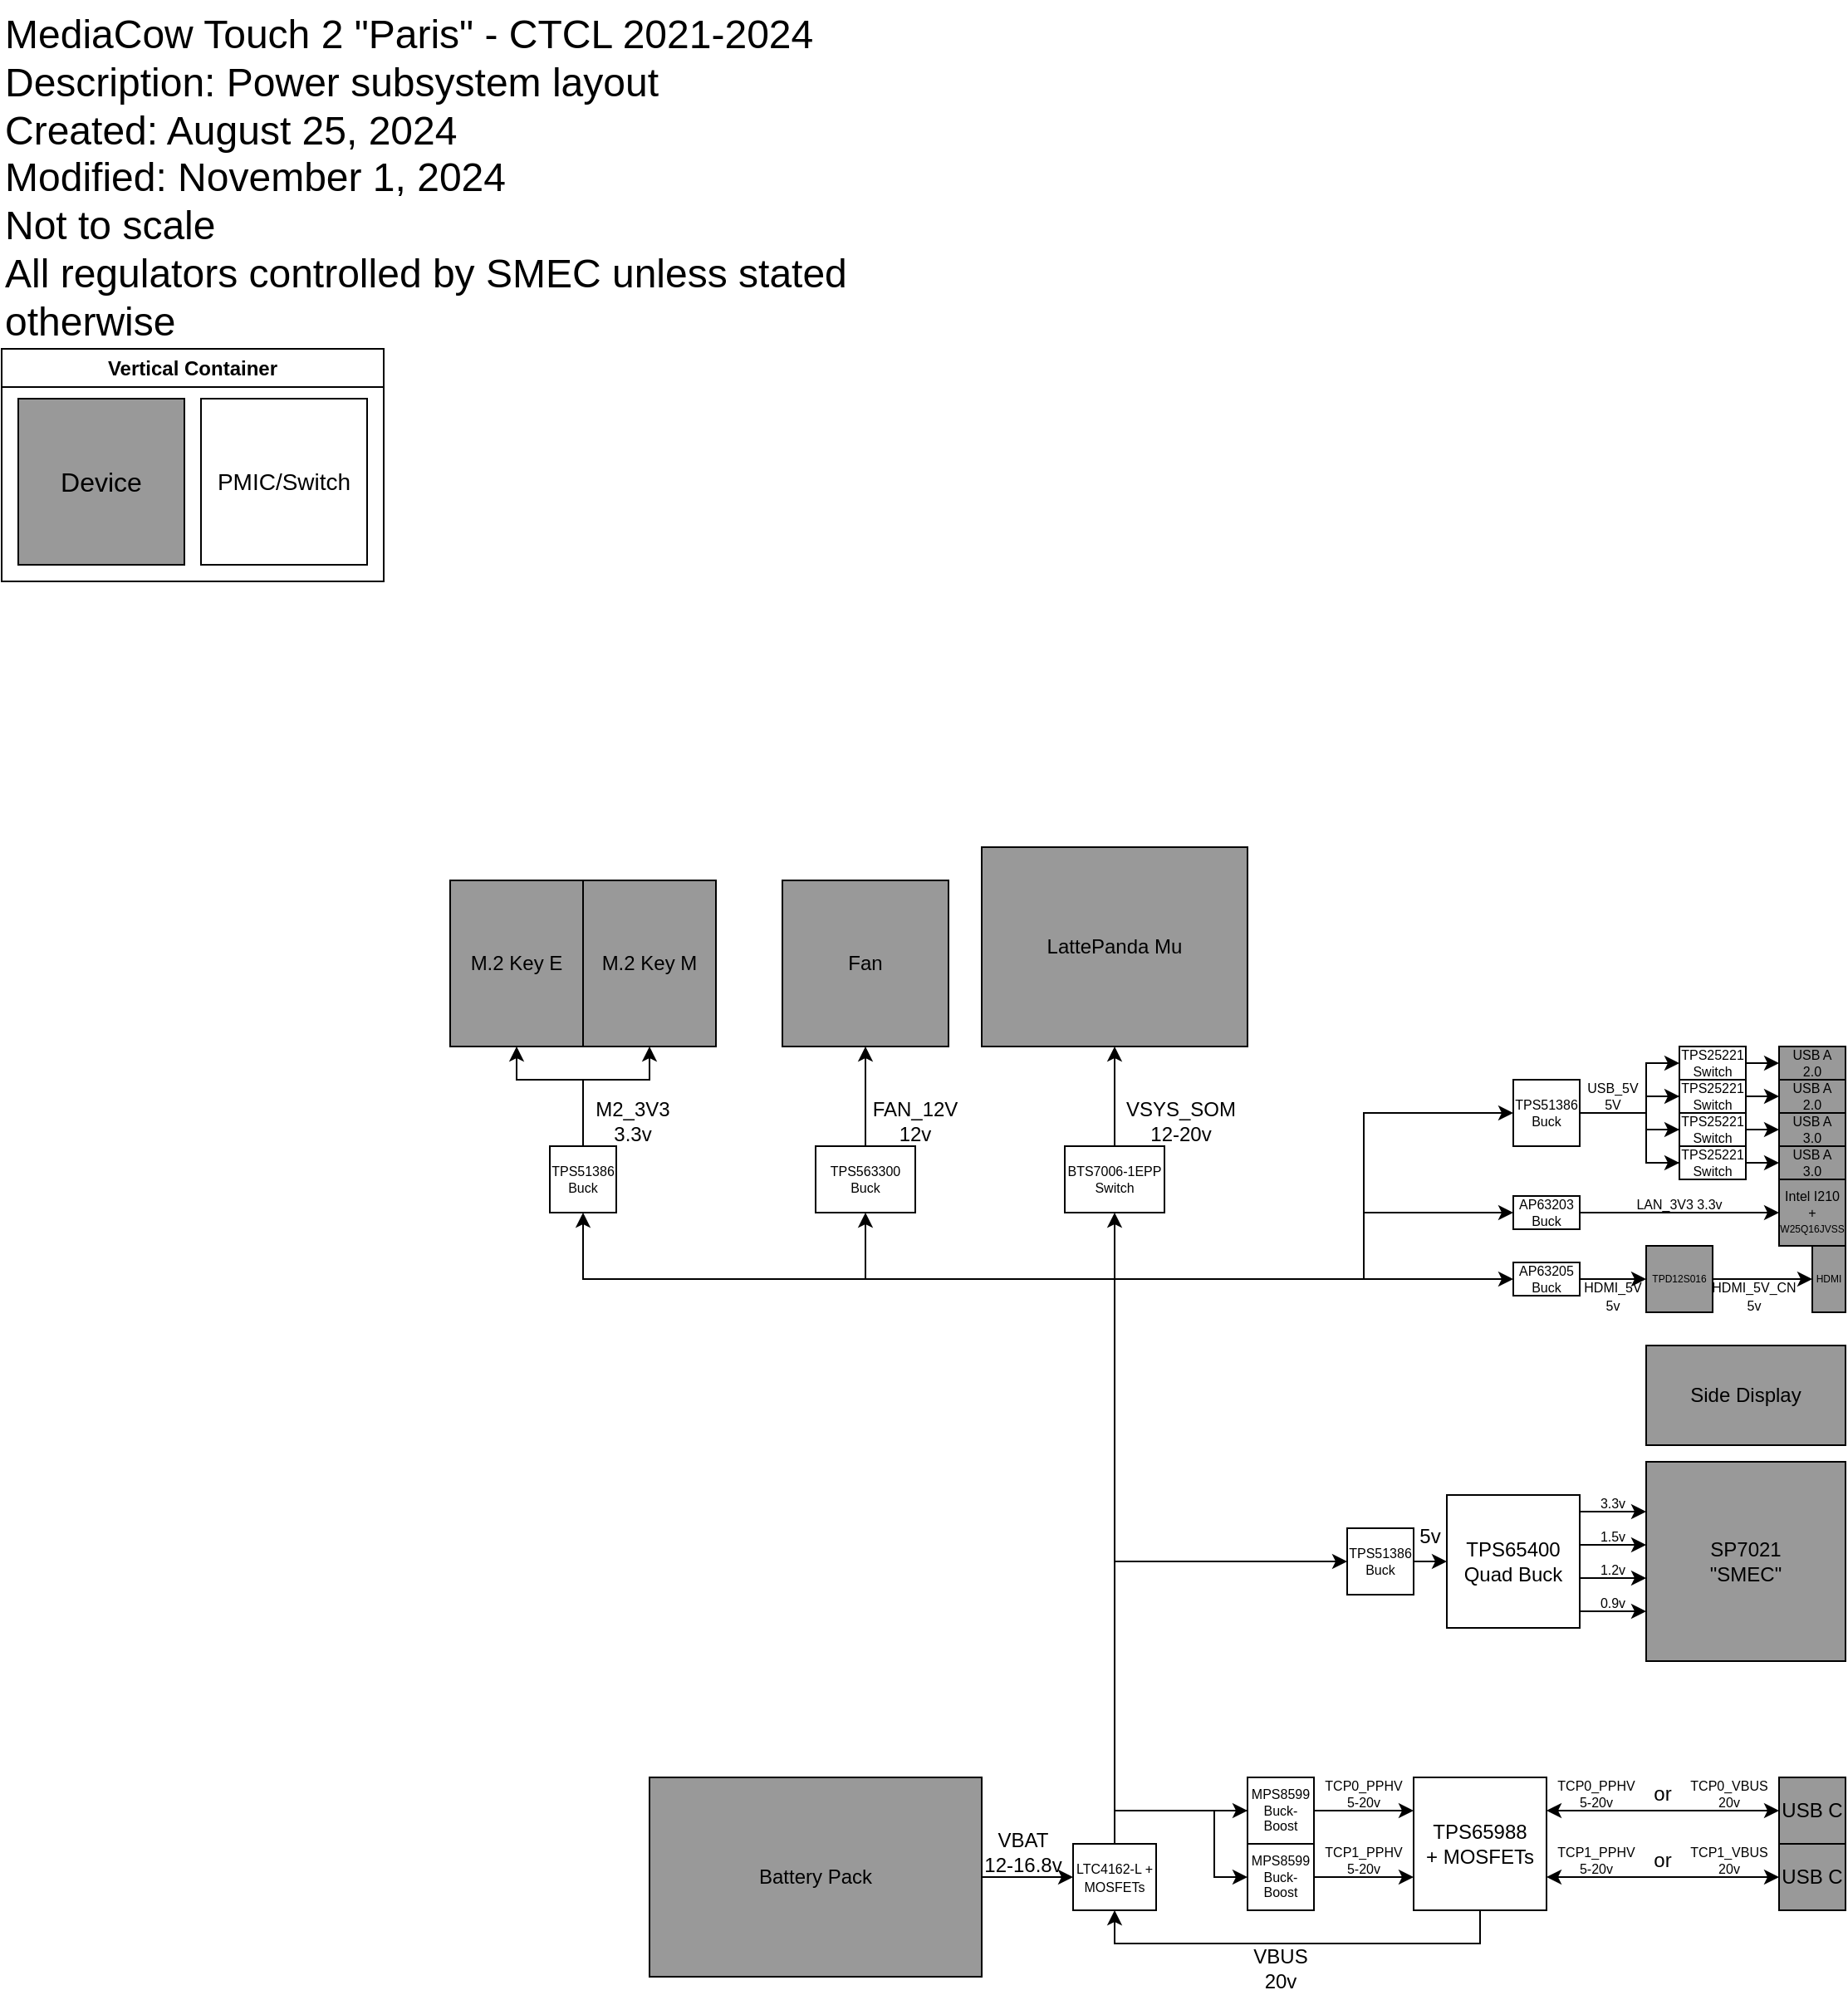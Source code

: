 <mxfile version="24.7.17">
  <diagram name="Page-1" id="Gip8EVmhgsVVzwxMEOy4">
    <mxGraphModel dx="956" dy="551" grid="1" gridSize="10" guides="1" tooltips="1" connect="1" arrows="1" fold="1" page="1" pageScale="1" pageWidth="3300" pageHeight="2339" math="0" shadow="0">
      <root>
        <mxCell id="0" />
        <mxCell id="1" parent="0" />
        <mxCell id="dldXP7hfsqRHYCWmdXZ0-34" style="edgeStyle=orthogonalEdgeStyle;rounded=0;orthogonalLoop=1;jettySize=auto;html=1;exitX=1;exitY=0.5;exitDx=0;exitDy=0;entryX=0;entryY=0.5;entryDx=0;entryDy=0;" parent="1" source="rc3k4Lg6nsBuPKSFS65T-1" target="dldXP7hfsqRHYCWmdXZ0-32" edge="1">
          <mxGeometry relative="1" as="geometry" />
        </mxCell>
        <mxCell id="rc3k4Lg6nsBuPKSFS65T-1" value="Battery Pack&lt;span style=&quot;color: rgba(0, 0, 0, 0); font-family: monospace; font-size: 0px; text-align: start; text-wrap: nowrap;&quot;&gt;%3CmxGraphModel%3E%3Croot%3E%3CmxCell%20id%3D%220%22%2F%3E%3CmxCell%20id%3D%221%22%20parent%3D%220%22%2F%3E%3CmxCell%20id%3D%222%22%20value%3D%22MediaCow%20Touch%202%20%26quot%3BParis%26quot%3B%20-%20CTCL%202021-2024%26lt%3Bbr%20style%3D%26quot%3Bfont-size%3A%2024px%3B%26quot%3B%26gt%3BDescription%3A%20Case%20physical%20layout%26lt%3Bbr%20style%3D%26quot%3Bfont-size%3A%2024px%3B%26quot%3B%26gt%3B%26lt%3Bdiv%20style%3D%26quot%3Bfont-size%3A%2024px%3B%26quot%3B%26gt%3BCreated%3A%20July%203%2C%202024%26lt%3B%2Fdiv%26gt%3B%26lt%3Bdiv%20style%3D%26quot%3Bfont-size%3A%2024px%3B%26quot%3B%26gt%3BModified%3A%20August%206%2C%202024%26lt%3B%2Fdiv%26gt%3B%22%20style%3D%22text%3Bhtml%3D1%3Balign%3Dleft%3BverticalAlign%3Dtop%3BwhiteSpace%3Dwrap%3Brounded%3D0%3BfontSize%3D24%3B%22%20vertex%3D%221%22%20parent%3D%221%22%3E%3CmxGeometry%20x%3D%2266.35%22%20y%3D%221070.86%22%20width%3D%22563.57%22%20height%3D%22133.86%22%20as%3D%22geometry%22%2F%3E%3C%2FmxCell%3E%3C%2Froot%3E%3C%2FmxGraphModel%3E&lt;/span&gt;" style="rounded=0;whiteSpace=wrap;html=1;fillColor=#999999;" parent="1" vertex="1">
          <mxGeometry x="400" y="1080" width="200" height="120" as="geometry" />
        </mxCell>
        <mxCell id="K4e0NTNfeNRhpukzrk3Z-1" value="MediaCow Touch 2 &quot;Paris&quot; - CTCL 2021-2024&lt;br style=&quot;font-size: 24px;&quot;&gt;Description: Power subsystem layout&lt;br&gt;&lt;span style=&quot;background-color: initial;&quot;&gt;Created: August 25, 2024&lt;/span&gt;&lt;div style=&quot;font-size: 24px;&quot;&gt;Modified: November 1, 2024&lt;/div&gt;&lt;div style=&quot;font-size: 24px;&quot;&gt;Not to scale&lt;/div&gt;&lt;div style=&quot;font-size: 24px;&quot;&gt;All regulators controlled by SMEC unless stated otherwise&lt;/div&gt;" style="text;html=1;align=left;verticalAlign=top;whiteSpace=wrap;rounded=0;fontSize=24;" parent="1" vertex="1">
          <mxGeometry x="10" y="10" width="563.57" height="200" as="geometry" />
        </mxCell>
        <mxCell id="K4e0NTNfeNRhpukzrk3Z-4" value="VBAT&lt;br&gt;12-16.8v" style="text;html=1;align=center;verticalAlign=middle;whiteSpace=wrap;rounded=0;" parent="1" vertex="1">
          <mxGeometry x="600" y="1110" width="50" height="30" as="geometry" />
        </mxCell>
        <mxCell id="dldXP7hfsqRHYCWmdXZ0-41" style="edgeStyle=orthogonalEdgeStyle;rounded=0;orthogonalLoop=1;jettySize=auto;html=1;exitX=0.5;exitY=1;exitDx=0;exitDy=0;entryX=0.5;entryY=1;entryDx=0;entryDy=0;" parent="1" source="K4e0NTNfeNRhpukzrk3Z-5" target="dldXP7hfsqRHYCWmdXZ0-32" edge="1">
          <mxGeometry relative="1" as="geometry" />
        </mxCell>
        <mxCell id="K4e0NTNfeNRhpukzrk3Z-5" value="TPS65988&lt;br&gt;+ MOSFETs" style="rounded=0;whiteSpace=wrap;html=1;" parent="1" vertex="1">
          <mxGeometry x="860" y="1080" width="80" height="80" as="geometry" />
        </mxCell>
        <mxCell id="K4e0NTNfeNRhpukzrk3Z-10" style="edgeStyle=orthogonalEdgeStyle;rounded=0;orthogonalLoop=1;jettySize=auto;html=1;exitX=0;exitY=0.5;exitDx=0;exitDy=0;entryX=1;entryY=0.75;entryDx=0;entryDy=0;startArrow=classic;startFill=1;" parent="1" source="K4e0NTNfeNRhpukzrk3Z-7" target="K4e0NTNfeNRhpukzrk3Z-5" edge="1">
          <mxGeometry relative="1" as="geometry" />
        </mxCell>
        <mxCell id="K4e0NTNfeNRhpukzrk3Z-7" value="USB C" style="rounded=0;whiteSpace=wrap;html=1;fillColor=#999999;" parent="1" vertex="1">
          <mxGeometry x="1080" y="1120" width="40" height="40" as="geometry" />
        </mxCell>
        <mxCell id="K4e0NTNfeNRhpukzrk3Z-9" style="edgeStyle=orthogonalEdgeStyle;rounded=0;orthogonalLoop=1;jettySize=auto;html=1;exitX=0;exitY=0.5;exitDx=0;exitDy=0;entryX=1;entryY=0.25;entryDx=0;entryDy=0;startArrow=classic;startFill=1;" parent="1" source="K4e0NTNfeNRhpukzrk3Z-8" target="K4e0NTNfeNRhpukzrk3Z-5" edge="1">
          <mxGeometry relative="1" as="geometry" />
        </mxCell>
        <mxCell id="K4e0NTNfeNRhpukzrk3Z-8" value="USB C" style="rounded=0;whiteSpace=wrap;html=1;fillColor=#999999;" parent="1" vertex="1">
          <mxGeometry x="1080" y="1080" width="40" height="40" as="geometry" />
        </mxCell>
        <mxCell id="K4e0NTNfeNRhpukzrk3Z-17" style="edgeStyle=orthogonalEdgeStyle;rounded=0;orthogonalLoop=1;jettySize=auto;html=1;exitX=1;exitY=0.5;exitDx=0;exitDy=0;entryX=0;entryY=0.75;entryDx=0;entryDy=0;" parent="1" source="K4e0NTNfeNRhpukzrk3Z-13" target="K4e0NTNfeNRhpukzrk3Z-5" edge="1">
          <mxGeometry relative="1" as="geometry" />
        </mxCell>
        <mxCell id="K4e0NTNfeNRhpukzrk3Z-13" value="MPS8599&lt;div&gt;Buck-Boost&lt;/div&gt;" style="rounded=0;whiteSpace=wrap;html=1;fontSize=8;" parent="1" vertex="1">
          <mxGeometry x="760" y="1120" width="40" height="40" as="geometry" />
        </mxCell>
        <mxCell id="K4e0NTNfeNRhpukzrk3Z-16" style="edgeStyle=orthogonalEdgeStyle;rounded=0;orthogonalLoop=1;jettySize=auto;html=1;exitX=1;exitY=0.5;exitDx=0;exitDy=0;entryX=0;entryY=0.25;entryDx=0;entryDy=0;" parent="1" source="K4e0NTNfeNRhpukzrk3Z-14" target="K4e0NTNfeNRhpukzrk3Z-5" edge="1">
          <mxGeometry relative="1" as="geometry" />
        </mxCell>
        <mxCell id="dldXP7hfsqRHYCWmdXZ0-23" style="edgeStyle=orthogonalEdgeStyle;rounded=0;orthogonalLoop=1;jettySize=auto;html=1;exitX=0;exitY=0.5;exitDx=0;exitDy=0;entryX=0;entryY=0.5;entryDx=0;entryDy=0;" parent="1" source="K4e0NTNfeNRhpukzrk3Z-14" target="K4e0NTNfeNRhpukzrk3Z-13" edge="1">
          <mxGeometry relative="1" as="geometry" />
        </mxCell>
        <mxCell id="K4e0NTNfeNRhpukzrk3Z-14" value="MPS8599&lt;div&gt;Buck-Boost&lt;/div&gt;" style="rounded=0;whiteSpace=wrap;html=1;fontSize=8;" parent="1" vertex="1">
          <mxGeometry x="760" y="1080" width="40" height="40" as="geometry" />
        </mxCell>
        <mxCell id="K4e0NTNfeNRhpukzrk3Z-20" value="&lt;font&gt;LattePanda Mu&lt;/font&gt;" style="rounded=0;whiteSpace=wrap;html=1;fontColor=#000000;fillColor=#999999;" parent="1" vertex="1">
          <mxGeometry x="600" y="520" width="160" height="120" as="geometry" />
        </mxCell>
        <mxCell id="K4e0NTNfeNRhpukzrk3Z-23" value="VBUS&lt;br&gt;20v" style="text;html=1;align=center;verticalAlign=middle;whiteSpace=wrap;rounded=0;" parent="1" vertex="1">
          <mxGeometry x="750" y="1180" width="60" height="30" as="geometry" />
        </mxCell>
        <mxCell id="K4e0NTNfeNRhpukzrk3Z-26" style="edgeStyle=orthogonalEdgeStyle;rounded=0;orthogonalLoop=1;jettySize=auto;html=1;exitX=0.5;exitY=0;exitDx=0;exitDy=0;entryX=0.5;entryY=1;entryDx=0;entryDy=0;" parent="1" source="K4e0NTNfeNRhpukzrk3Z-25" target="K4e0NTNfeNRhpukzrk3Z-20" edge="1">
          <mxGeometry relative="1" as="geometry" />
        </mxCell>
        <mxCell id="K4e0NTNfeNRhpukzrk3Z-25" value="BTS7006-1EPP&lt;div&gt;Switch&lt;/div&gt;" style="rounded=0;whiteSpace=wrap;html=1;fontSize=8;" parent="1" vertex="1">
          <mxGeometry x="650" y="700" width="60" height="40" as="geometry" />
        </mxCell>
        <mxCell id="K4e0NTNfeNRhpukzrk3Z-29" value="&lt;font&gt;Fan&lt;/font&gt;" style="rounded=0;whiteSpace=wrap;html=1;fontColor=#000000;fillColor=#999999;" parent="1" vertex="1">
          <mxGeometry x="480" y="540" width="100" height="100" as="geometry" />
        </mxCell>
        <mxCell id="K4e0NTNfeNRhpukzrk3Z-35" style="edgeStyle=orthogonalEdgeStyle;rounded=0;orthogonalLoop=1;jettySize=auto;html=1;exitX=0.5;exitY=0;exitDx=0;exitDy=0;entryX=0.5;entryY=1;entryDx=0;entryDy=0;" parent="1" source="K4e0NTNfeNRhpukzrk3Z-31" target="K4e0NTNfeNRhpukzrk3Z-29" edge="1">
          <mxGeometry relative="1" as="geometry" />
        </mxCell>
        <mxCell id="K4e0NTNfeNRhpukzrk3Z-31" value="TPS563300&lt;div&gt;Buck&lt;/div&gt;" style="rounded=0;whiteSpace=wrap;html=1;fontSize=8;" parent="1" vertex="1">
          <mxGeometry x="500" y="700" width="60" height="40" as="geometry" />
        </mxCell>
        <mxCell id="K4e0NTNfeNRhpukzrk3Z-34" value="FAN_12V&lt;br&gt;12v" style="text;html=1;align=center;verticalAlign=middle;whiteSpace=wrap;rounded=0;" parent="1" vertex="1">
          <mxGeometry x="530" y="670" width="60" height="30" as="geometry" />
        </mxCell>
        <mxCell id="K4e0NTNfeNRhpukzrk3Z-36" value="VSYS_SOM&lt;div&gt;12-20v&lt;/div&gt;" style="text;html=1;align=center;verticalAlign=middle;whiteSpace=wrap;rounded=0;" parent="1" vertex="1">
          <mxGeometry x="690" y="670" width="60" height="30" as="geometry" />
        </mxCell>
        <mxCell id="K4e0NTNfeNRhpukzrk3Z-39" value="USB A&lt;div style=&quot;font-size: 8px;&quot;&gt;2.0&lt;/div&gt;" style="rounded=0;whiteSpace=wrap;html=1;fontSize=8;fillColor=#999999;" parent="1" vertex="1">
          <mxGeometry x="1080" y="640" width="40" height="20" as="geometry" />
        </mxCell>
        <mxCell id="K4e0NTNfeNRhpukzrk3Z-40" value="USB A&lt;div style=&quot;font-size: 8px;&quot;&gt;2.0&lt;/div&gt;" style="rounded=0;whiteSpace=wrap;html=1;fontSize=8;fillColor=#999999;" parent="1" vertex="1">
          <mxGeometry x="1080" y="660" width="40" height="20" as="geometry" />
        </mxCell>
        <mxCell id="K4e0NTNfeNRhpukzrk3Z-41" value="USB A&lt;div style=&quot;font-size: 8px;&quot;&gt;3.0&lt;/div&gt;" style="rounded=0;whiteSpace=wrap;html=1;fontSize=8;fillColor=#999999;" parent="1" vertex="1">
          <mxGeometry x="1080" y="680" width="40" height="20" as="geometry" />
        </mxCell>
        <mxCell id="K4e0NTNfeNRhpukzrk3Z-42" value="USB A&lt;div style=&quot;font-size: 8px;&quot;&gt;3.0&lt;/div&gt;" style="rounded=0;whiteSpace=wrap;html=1;fontSize=8;fillColor=#999999;" parent="1" vertex="1">
          <mxGeometry x="1080" y="700" width="40" height="20" as="geometry" />
        </mxCell>
        <mxCell id="K4e0NTNfeNRhpukzrk3Z-51" style="edgeStyle=orthogonalEdgeStyle;rounded=0;orthogonalLoop=1;jettySize=auto;html=1;exitX=1;exitY=0.5;exitDx=0;exitDy=0;entryX=0;entryY=0.5;entryDx=0;entryDy=0;" parent="1" source="K4e0NTNfeNRhpukzrk3Z-44" target="K4e0NTNfeNRhpukzrk3Z-42" edge="1">
          <mxGeometry relative="1" as="geometry" />
        </mxCell>
        <mxCell id="dldXP7hfsqRHYCWmdXZ0-8" style="edgeStyle=orthogonalEdgeStyle;rounded=0;orthogonalLoop=1;jettySize=auto;html=1;exitX=0;exitY=0.5;exitDx=0;exitDy=0;entryX=0;entryY=0.5;entryDx=0;entryDy=0;" parent="1" source="K4e0NTNfeNRhpukzrk3Z-44" target="K4e0NTNfeNRhpukzrk3Z-45" edge="1">
          <mxGeometry relative="1" as="geometry">
            <Array as="points">
              <mxPoint x="1000" y="710" />
              <mxPoint x="1000" y="690" />
            </Array>
          </mxGeometry>
        </mxCell>
        <mxCell id="K4e0NTNfeNRhpukzrk3Z-44" value="TPS25221&lt;div&gt;Switch&lt;/div&gt;" style="rounded=0;whiteSpace=wrap;html=1;fontSize=8;" parent="1" vertex="1">
          <mxGeometry x="1020" y="700" width="40" height="20" as="geometry" />
        </mxCell>
        <mxCell id="K4e0NTNfeNRhpukzrk3Z-50" style="edgeStyle=orthogonalEdgeStyle;rounded=0;orthogonalLoop=1;jettySize=auto;html=1;exitX=1;exitY=0.5;exitDx=0;exitDy=0;entryX=0;entryY=0.5;entryDx=0;entryDy=0;" parent="1" source="K4e0NTNfeNRhpukzrk3Z-45" target="K4e0NTNfeNRhpukzrk3Z-41" edge="1">
          <mxGeometry relative="1" as="geometry" />
        </mxCell>
        <mxCell id="dldXP7hfsqRHYCWmdXZ0-9" style="edgeStyle=orthogonalEdgeStyle;rounded=0;orthogonalLoop=1;jettySize=auto;html=1;exitX=0;exitY=0.5;exitDx=0;exitDy=0;entryX=0;entryY=0.5;entryDx=0;entryDy=0;" parent="1" source="K4e0NTNfeNRhpukzrk3Z-45" target="K4e0NTNfeNRhpukzrk3Z-46" edge="1">
          <mxGeometry relative="1" as="geometry">
            <Array as="points">
              <mxPoint x="1000" y="690" />
              <mxPoint x="1000" y="670" />
            </Array>
          </mxGeometry>
        </mxCell>
        <mxCell id="K4e0NTNfeNRhpukzrk3Z-45" value="TPS25221&lt;div&gt;Switch&lt;/div&gt;" style="rounded=0;whiteSpace=wrap;html=1;fontSize=8;" parent="1" vertex="1">
          <mxGeometry x="1020" y="680" width="40" height="20" as="geometry" />
        </mxCell>
        <mxCell id="K4e0NTNfeNRhpukzrk3Z-49" style="edgeStyle=orthogonalEdgeStyle;rounded=0;orthogonalLoop=1;jettySize=auto;html=1;exitX=1;exitY=0.5;exitDx=0;exitDy=0;entryX=0;entryY=0.5;entryDx=0;entryDy=0;" parent="1" source="K4e0NTNfeNRhpukzrk3Z-46" target="K4e0NTNfeNRhpukzrk3Z-40" edge="1">
          <mxGeometry relative="1" as="geometry" />
        </mxCell>
        <mxCell id="dldXP7hfsqRHYCWmdXZ0-10" style="edgeStyle=orthogonalEdgeStyle;rounded=0;orthogonalLoop=1;jettySize=auto;html=1;exitX=0;exitY=0.5;exitDx=0;exitDy=0;entryX=0;entryY=0.5;entryDx=0;entryDy=0;" parent="1" source="K4e0NTNfeNRhpukzrk3Z-46" target="K4e0NTNfeNRhpukzrk3Z-47" edge="1">
          <mxGeometry relative="1" as="geometry">
            <Array as="points">
              <mxPoint x="1000" y="670" />
              <mxPoint x="1000" y="650" />
            </Array>
          </mxGeometry>
        </mxCell>
        <mxCell id="K4e0NTNfeNRhpukzrk3Z-46" value="TPS25221&lt;div&gt;Switch&lt;/div&gt;" style="rounded=0;whiteSpace=wrap;html=1;fontSize=8;" parent="1" vertex="1">
          <mxGeometry x="1020" y="660" width="40" height="20" as="geometry" />
        </mxCell>
        <mxCell id="K4e0NTNfeNRhpukzrk3Z-48" style="edgeStyle=orthogonalEdgeStyle;rounded=0;orthogonalLoop=1;jettySize=auto;html=1;exitX=1;exitY=0.5;exitDx=0;exitDy=0;entryX=0;entryY=0.5;entryDx=0;entryDy=0;" parent="1" source="K4e0NTNfeNRhpukzrk3Z-47" target="K4e0NTNfeNRhpukzrk3Z-39" edge="1">
          <mxGeometry relative="1" as="geometry" />
        </mxCell>
        <mxCell id="K4e0NTNfeNRhpukzrk3Z-47" value="TPS25221&lt;div&gt;Switch&lt;/div&gt;" style="rounded=0;whiteSpace=wrap;html=1;fontSize=8;" parent="1" vertex="1">
          <mxGeometry x="1020" y="640" width="40" height="20" as="geometry" />
        </mxCell>
        <mxCell id="dldXP7hfsqRHYCWmdXZ0-7" style="edgeStyle=orthogonalEdgeStyle;rounded=0;orthogonalLoop=1;jettySize=auto;html=1;exitX=1;exitY=0.5;exitDx=0;exitDy=0;entryX=0;entryY=0.5;entryDx=0;entryDy=0;" parent="1" source="dldXP7hfsqRHYCWmdXZ0-1" target="K4e0NTNfeNRhpukzrk3Z-44" edge="1">
          <mxGeometry relative="1" as="geometry">
            <Array as="points">
              <mxPoint x="1000" y="680" />
              <mxPoint x="1000" y="710" />
            </Array>
          </mxGeometry>
        </mxCell>
        <mxCell id="dldXP7hfsqRHYCWmdXZ0-1" value="TPS51386&lt;div&gt;Buck&lt;/div&gt;" style="rounded=0;whiteSpace=wrap;html=1;fontSize=8;" parent="1" vertex="1">
          <mxGeometry x="920" y="660" width="40" height="40" as="geometry" />
        </mxCell>
        <mxCell id="dldXP7hfsqRHYCWmdXZ0-14" value="TCP0_PPHV&lt;div style=&quot;font-size: 8px;&quot;&gt;5-20v&lt;/div&gt;" style="text;html=1;align=center;verticalAlign=middle;whiteSpace=wrap;rounded=0;fontSize=8;" parent="1" vertex="1">
          <mxGeometry x="800" y="1080" width="60" height="20" as="geometry" />
        </mxCell>
        <mxCell id="dldXP7hfsqRHYCWmdXZ0-15" value="&lt;div style=&quot;font-size: 8px;&quot;&gt;TCP1_PPHV&lt;br&gt;5-20v&lt;/div&gt;" style="text;html=1;align=center;verticalAlign=middle;whiteSpace=wrap;rounded=0;fontSize=8;" parent="1" vertex="1">
          <mxGeometry x="800" y="1120" width="60" height="20" as="geometry" />
        </mxCell>
        <mxCell id="dldXP7hfsqRHYCWmdXZ0-16" value="USB_5V&lt;br style=&quot;font-size: 8px;&quot;&gt;5V" style="text;html=1;align=center;verticalAlign=middle;whiteSpace=wrap;rounded=0;fontSize=8;" parent="1" vertex="1">
          <mxGeometry x="960" y="660" width="40" height="20" as="geometry" />
        </mxCell>
        <mxCell id="2zMLcZ8q6p2Ohxe851iD-6" style="edgeStyle=orthogonalEdgeStyle;rounded=0;orthogonalLoop=1;jettySize=auto;html=1;exitX=0.5;exitY=0;exitDx=0;exitDy=0;entryX=0.5;entryY=1;entryDx=0;entryDy=0;" parent="1" source="dldXP7hfsqRHYCWmdXZ0-25" target="dldXP7hfsqRHYCWmdXZ0-28" edge="1">
          <mxGeometry relative="1" as="geometry">
            <Array as="points">
              <mxPoint x="360" y="660" />
              <mxPoint x="400" y="660" />
            </Array>
          </mxGeometry>
        </mxCell>
        <mxCell id="2zMLcZ8q6p2Ohxe851iD-7" style="edgeStyle=orthogonalEdgeStyle;rounded=0;orthogonalLoop=1;jettySize=auto;html=1;exitX=0.5;exitY=0;exitDx=0;exitDy=0;entryX=0.5;entryY=1;entryDx=0;entryDy=0;" parent="1" source="dldXP7hfsqRHYCWmdXZ0-25" target="dldXP7hfsqRHYCWmdXZ0-29" edge="1">
          <mxGeometry relative="1" as="geometry">
            <Array as="points">
              <mxPoint x="360" y="660" />
              <mxPoint x="320" y="660" />
            </Array>
          </mxGeometry>
        </mxCell>
        <mxCell id="dldXP7hfsqRHYCWmdXZ0-25" value="TPS51386&lt;div&gt;Buck&lt;/div&gt;" style="rounded=0;whiteSpace=wrap;html=1;fontSize=8;" parent="1" vertex="1">
          <mxGeometry x="340" y="700" width="40" height="40" as="geometry" />
        </mxCell>
        <mxCell id="dldXP7hfsqRHYCWmdXZ0-28" value="&lt;font style=&quot;font-size: 12px;&quot;&gt;M.2 Key M&lt;/font&gt;" style="rounded=0;whiteSpace=wrap;html=1;fontColor=#000000;fillColor=#999999;fontSize=12;" parent="1" vertex="1">
          <mxGeometry x="360" y="540" width="80" height="100" as="geometry" />
        </mxCell>
        <mxCell id="dldXP7hfsqRHYCWmdXZ0-29" value="&lt;font&gt;M.2 Key E&lt;/font&gt;" style="rounded=0;whiteSpace=wrap;html=1;fontColor=#000000;fillColor=#999999;" parent="1" vertex="1">
          <mxGeometry x="280" y="540" width="80" height="100" as="geometry" />
        </mxCell>
        <mxCell id="dldXP7hfsqRHYCWmdXZ0-35" style="edgeStyle=orthogonalEdgeStyle;rounded=0;orthogonalLoop=1;jettySize=auto;html=1;exitX=0.5;exitY=0;exitDx=0;exitDy=0;entryX=0;entryY=0.5;entryDx=0;entryDy=0;" parent="1" source="dldXP7hfsqRHYCWmdXZ0-32" target="K4e0NTNfeNRhpukzrk3Z-14" edge="1">
          <mxGeometry relative="1" as="geometry" />
        </mxCell>
        <mxCell id="dldXP7hfsqRHYCWmdXZ0-36" style="edgeStyle=orthogonalEdgeStyle;rounded=0;orthogonalLoop=1;jettySize=auto;html=1;exitX=0.5;exitY=0;exitDx=0;exitDy=0;" parent="1" source="dldXP7hfsqRHYCWmdXZ0-32" target="K4e0NTNfeNRhpukzrk3Z-25" edge="1">
          <mxGeometry relative="1" as="geometry" />
        </mxCell>
        <mxCell id="dldXP7hfsqRHYCWmdXZ0-38" style="edgeStyle=orthogonalEdgeStyle;rounded=0;orthogonalLoop=1;jettySize=auto;html=1;exitX=0.5;exitY=0;exitDx=0;exitDy=0;entryX=0.5;entryY=1;entryDx=0;entryDy=0;" parent="1" source="dldXP7hfsqRHYCWmdXZ0-32" target="K4e0NTNfeNRhpukzrk3Z-31" edge="1">
          <mxGeometry relative="1" as="geometry">
            <Array as="points">
              <mxPoint x="680" y="780" />
              <mxPoint x="530" y="780" />
            </Array>
          </mxGeometry>
        </mxCell>
        <mxCell id="dldXP7hfsqRHYCWmdXZ0-40" style="edgeStyle=orthogonalEdgeStyle;rounded=0;orthogonalLoop=1;jettySize=auto;html=1;exitX=0.5;exitY=0;exitDx=0;exitDy=0;entryX=0;entryY=0.5;entryDx=0;entryDy=0;" parent="1" source="dldXP7hfsqRHYCWmdXZ0-32" target="dldXP7hfsqRHYCWmdXZ0-1" edge="1">
          <mxGeometry relative="1" as="geometry">
            <Array as="points">
              <mxPoint x="680" y="780" />
              <mxPoint x="830" y="780" />
              <mxPoint x="830" y="680" />
            </Array>
          </mxGeometry>
        </mxCell>
        <mxCell id="2zMLcZ8q6p2Ohxe851iD-5" style="edgeStyle=orthogonalEdgeStyle;rounded=0;orthogonalLoop=1;jettySize=auto;html=1;exitX=0.5;exitY=0;exitDx=0;exitDy=0;entryX=0.5;entryY=1;entryDx=0;entryDy=0;" parent="1" source="dldXP7hfsqRHYCWmdXZ0-32" target="dldXP7hfsqRHYCWmdXZ0-25" edge="1">
          <mxGeometry relative="1" as="geometry">
            <Array as="points">
              <mxPoint x="680" y="780" />
              <mxPoint x="360" y="780" />
            </Array>
          </mxGeometry>
        </mxCell>
        <mxCell id="HcC9pHOqzZvFSru83XQS-11" style="edgeStyle=orthogonalEdgeStyle;rounded=0;orthogonalLoop=1;jettySize=auto;html=1;exitX=0.5;exitY=0;exitDx=0;exitDy=0;entryX=0;entryY=0.5;entryDx=0;entryDy=0;" parent="1" source="dldXP7hfsqRHYCWmdXZ0-32" target="HcC9pHOqzZvFSru83XQS-2" edge="1">
          <mxGeometry relative="1" as="geometry">
            <Array as="points">
              <mxPoint x="680" y="780" />
              <mxPoint x="830" y="780" />
              <mxPoint x="830" y="740" />
            </Array>
          </mxGeometry>
        </mxCell>
        <mxCell id="HcC9pHOqzZvFSru83XQS-12" style="edgeStyle=orthogonalEdgeStyle;rounded=0;orthogonalLoop=1;jettySize=auto;html=1;exitX=0.5;exitY=0;exitDx=0;exitDy=0;entryX=0;entryY=0.5;entryDx=0;entryDy=0;" parent="1" source="dldXP7hfsqRHYCWmdXZ0-32" target="HcC9pHOqzZvFSru83XQS-3" edge="1">
          <mxGeometry relative="1" as="geometry">
            <Array as="points">
              <mxPoint x="680" y="780" />
            </Array>
          </mxGeometry>
        </mxCell>
        <mxCell id="bsmDrqCh2kKF-l-zEw1Z-23" style="edgeStyle=orthogonalEdgeStyle;rounded=0;orthogonalLoop=1;jettySize=auto;html=1;exitX=0.5;exitY=0;exitDx=0;exitDy=0;entryX=0;entryY=0.5;entryDx=0;entryDy=0;" edge="1" parent="1" source="dldXP7hfsqRHYCWmdXZ0-32" target="bsmDrqCh2kKF-l-zEw1Z-2">
          <mxGeometry relative="1" as="geometry" />
        </mxCell>
        <mxCell id="dldXP7hfsqRHYCWmdXZ0-32" value="&lt;p style=&quot;line-height: 80%;&quot;&gt;&lt;span style=&quot;font-size: 8px;&quot;&gt;LTC4162-L + MOSFETs&lt;/span&gt;&lt;/p&gt;" style="rounded=0;whiteSpace=wrap;html=1;" parent="1" vertex="1">
          <mxGeometry x="655" y="1120" width="50" height="40" as="geometry" />
        </mxCell>
        <mxCell id="dldXP7hfsqRHYCWmdXZ0-49" style="edgeStyle=orthogonalEdgeStyle;rounded=0;orthogonalLoop=1;jettySize=auto;html=1;exitX=1;exitY=0.5;exitDx=0;exitDy=0;entryX=0;entryY=0.5;entryDx=0;entryDy=0;" parent="1" source="HcC9pHOqzZvFSru83XQS-2" target="dldXP7hfsqRHYCWmdXZ0-48" edge="1">
          <mxGeometry relative="1" as="geometry">
            <mxPoint x="1040" y="740" as="sourcePoint" />
          </mxGeometry>
        </mxCell>
        <mxCell id="dldXP7hfsqRHYCWmdXZ0-48" value="Intel I210 +&lt;br&gt;&lt;span style=&quot;font-size: 6px;&quot;&gt;W25Q16&lt;/span&gt;&lt;span style=&quot;font-size: 6px;&quot;&gt;JVSS&lt;/span&gt;" style="rounded=0;whiteSpace=wrap;html=1;fontSize=8;fillColor=#999999;" parent="1" vertex="1">
          <mxGeometry x="1080" y="720" width="40" height="40" as="geometry" />
        </mxCell>
        <mxCell id="dldXP7hfsqRHYCWmdXZ0-55" value="M2_3V3&lt;br&gt;3.3v" style="text;html=1;align=center;verticalAlign=middle;whiteSpace=wrap;rounded=0;" parent="1" vertex="1">
          <mxGeometry x="360" y="670" width="60" height="30" as="geometry" />
        </mxCell>
        <mxCell id="2zMLcZ8q6p2Ohxe851iD-3" value="Vertical Container" style="swimlane;whiteSpace=wrap;html=1;" parent="1" vertex="1">
          <mxGeometry x="10" y="220" width="230" height="140" as="geometry" />
        </mxCell>
        <mxCell id="2zMLcZ8q6p2Ohxe851iD-2" value="&lt;font style=&quot;font-size: 16px;&quot;&gt;Device&lt;/font&gt;" style="rounded=0;whiteSpace=wrap;html=1;fontColor=#000000;fillColor=#999999;fontSize=16;" parent="2zMLcZ8q6p2Ohxe851iD-3" vertex="1">
          <mxGeometry x="10" y="30" width="100" height="100" as="geometry" />
        </mxCell>
        <mxCell id="2zMLcZ8q6p2Ohxe851iD-4" value="PMIC/Switch" style="rounded=0;whiteSpace=wrap;html=1;fontSize=14;" parent="2zMLcZ8q6p2Ohxe851iD-3" vertex="1">
          <mxGeometry x="120" y="30" width="100" height="100" as="geometry" />
        </mxCell>
        <mxCell id="2zMLcZ8q6p2Ohxe851iD-9" value="TCP0_PPHV&lt;div style=&quot;font-size: 8px;&quot;&gt;5-20v&lt;/div&gt;" style="text;html=1;align=center;verticalAlign=middle;whiteSpace=wrap;rounded=0;fontSize=8;" parent="1" vertex="1">
          <mxGeometry x="940" y="1080" width="60" height="20" as="geometry" />
        </mxCell>
        <mxCell id="2zMLcZ8q6p2Ohxe851iD-10" value="or" style="text;html=1;align=center;verticalAlign=middle;whiteSpace=wrap;rounded=0;" parent="1" vertex="1">
          <mxGeometry x="1000" y="1080" width="20" height="20" as="geometry" />
        </mxCell>
        <mxCell id="2zMLcZ8q6p2Ohxe851iD-11" value="TCP0_VBUS&lt;div&gt;20v&lt;/div&gt;" style="text;html=1;align=center;verticalAlign=middle;whiteSpace=wrap;rounded=0;fontSize=8;" parent="1" vertex="1">
          <mxGeometry x="1020" y="1080" width="60" height="20" as="geometry" />
        </mxCell>
        <mxCell id="2zMLcZ8q6p2Ohxe851iD-12" value="TCP1_PPHV&lt;div style=&quot;font-size: 8px;&quot;&gt;5-20v&lt;/div&gt;" style="text;html=1;align=center;verticalAlign=middle;whiteSpace=wrap;rounded=0;fontSize=8;" parent="1" vertex="1">
          <mxGeometry x="940" y="1120" width="60" height="20" as="geometry" />
        </mxCell>
        <mxCell id="2zMLcZ8q6p2Ohxe851iD-13" value="or" style="text;html=1;align=center;verticalAlign=middle;whiteSpace=wrap;rounded=0;" parent="1" vertex="1">
          <mxGeometry x="1000" y="1120" width="20" height="20" as="geometry" />
        </mxCell>
        <mxCell id="2zMLcZ8q6p2Ohxe851iD-14" value="TCP1_VBUS&lt;div&gt;20v&lt;/div&gt;" style="text;html=1;align=center;verticalAlign=middle;whiteSpace=wrap;rounded=0;fontSize=8;" parent="1" vertex="1">
          <mxGeometry x="1020" y="1120" width="60" height="20" as="geometry" />
        </mxCell>
        <mxCell id="HcC9pHOqzZvFSru83XQS-9" style="edgeStyle=orthogonalEdgeStyle;rounded=0;orthogonalLoop=1;jettySize=auto;html=1;exitX=1;exitY=0.5;exitDx=0;exitDy=0;entryX=0;entryY=0.5;entryDx=0;entryDy=0;" parent="1" source="zdZLLVP6QkRDIlCIs1QH-2" target="HcC9pHOqzZvFSru83XQS-7" edge="1">
          <mxGeometry relative="1" as="geometry" />
        </mxCell>
        <mxCell id="zdZLLVP6QkRDIlCIs1QH-2" value="TPD12S016" style="rounded=0;whiteSpace=wrap;html=1;fontSize=6;fillColor=#999999;" parent="1" vertex="1">
          <mxGeometry x="1000" y="760" width="40" height="40" as="geometry" />
        </mxCell>
        <mxCell id="HcC9pHOqzZvFSru83XQS-2" value="AP63203&lt;div&gt;Buck&lt;/div&gt;" style="rounded=0;whiteSpace=wrap;html=1;fontSize=8;" parent="1" vertex="1">
          <mxGeometry x="920" y="730" width="40" height="20" as="geometry" />
        </mxCell>
        <mxCell id="HcC9pHOqzZvFSru83XQS-4" style="edgeStyle=orthogonalEdgeStyle;rounded=0;orthogonalLoop=1;jettySize=auto;html=1;exitX=1;exitY=0.5;exitDx=0;exitDy=0;entryX=0;entryY=0.5;entryDx=0;entryDy=0;" parent="1" source="HcC9pHOqzZvFSru83XQS-3" target="zdZLLVP6QkRDIlCIs1QH-2" edge="1">
          <mxGeometry relative="1" as="geometry" />
        </mxCell>
        <mxCell id="HcC9pHOqzZvFSru83XQS-3" value="AP63205&lt;div&gt;Buck&lt;/div&gt;" style="rounded=0;whiteSpace=wrap;html=1;fontSize=8;" parent="1" vertex="1">
          <mxGeometry x="920" y="770" width="40" height="20" as="geometry" />
        </mxCell>
        <mxCell id="HcC9pHOqzZvFSru83XQS-5" value="&lt;p style=&quot;line-height: 70%;&quot;&gt;&lt;span style=&quot;font-size: 8px;&quot;&gt;LAN_3V3 3.3v&lt;/span&gt;&lt;/p&gt;" style="text;html=1;align=center;verticalAlign=middle;whiteSpace=wrap;rounded=0;" parent="1" vertex="1">
          <mxGeometry x="970" y="730" width="100" height="10" as="geometry" />
        </mxCell>
        <mxCell id="HcC9pHOqzZvFSru83XQS-6" value="&lt;p style=&quot;line-height: 70%;&quot;&gt;&lt;span style=&quot;font-size: 8px;&quot;&gt;HDMI_5V &lt;br&gt;5v&lt;/span&gt;&lt;/p&gt;" style="text;html=1;align=center;verticalAlign=middle;whiteSpace=wrap;rounded=0;" parent="1" vertex="1">
          <mxGeometry x="960" y="780" width="40" height="20" as="geometry" />
        </mxCell>
        <mxCell id="HcC9pHOqzZvFSru83XQS-7" value="HDMI" style="rounded=0;whiteSpace=wrap;html=1;fontSize=6;fillColor=#999999;" parent="1" vertex="1">
          <mxGeometry x="1100" y="760" width="20" height="40" as="geometry" />
        </mxCell>
        <mxCell id="HcC9pHOqzZvFSru83XQS-10" value="&lt;p style=&quot;line-height: 70%;&quot;&gt;&lt;span style=&quot;font-size: 8px;&quot;&gt;HDMI_5V_CN 5v&lt;/span&gt;&lt;/p&gt;" style="text;html=1;align=center;verticalAlign=middle;whiteSpace=wrap;rounded=0;" parent="1" vertex="1">
          <mxGeometry x="1040" y="780" width="50" height="20" as="geometry" />
        </mxCell>
        <mxCell id="bsmDrqCh2kKF-l-zEw1Z-1" value="TPS65400&lt;div&gt;Quad Buck&lt;/div&gt;" style="rounded=0;whiteSpace=wrap;html=1;points=[[1,0,0,0,10],[1,0,0,0,20],[1,0,0,0,30],[1,0,0,0,40],[1,0,0,0,50],[1,0,0,0,60],[1,0,0,0,70],[0,0,0,0,10],[0,0,0,0,20],[0,0,0,0,30],[0,0,0,0,40],[0,0,0,0,50],[0,0,0,0,60],[0,0,0,0,70],[0,0,0,10,0],[0,0,0,20,0],[0,0,0,30,0],[0,0,0,40,0],[0,0,0,50,0],[0,0,0,60,0],[0,0,0,70,0],[0,1,0,10,0],[0,1,0,20,0],[0,1,0,30,0],[0,1,0,40,0],[0,1,0,50,0],[0,1,0,60,0],[0,1,0,70,0]];" vertex="1" parent="1">
          <mxGeometry x="880" y="910" width="80" height="80" as="geometry" />
        </mxCell>
        <mxCell id="bsmDrqCh2kKF-l-zEw1Z-2" value="TPS51386&lt;div&gt;Buck&lt;/div&gt;" style="rounded=0;whiteSpace=wrap;html=1;fontSize=8;" vertex="1" parent="1">
          <mxGeometry x="820" y="930" width="40" height="40" as="geometry" />
        </mxCell>
        <mxCell id="bsmDrqCh2kKF-l-zEw1Z-5" value="&lt;font&gt;SP7021&lt;/font&gt;&lt;div&gt;&lt;font&gt;&quot;SMEC&quot;&lt;/font&gt;&lt;/div&gt;" style="rounded=0;whiteSpace=wrap;html=1;fontColor=#000000;fillColor=#999999;points=[[1,0,0,0,10],[1,0,0,0,20],[1,0,0,0,30],[1,0,0,0,40],[1,0,0,0,50],[1,0,0,0,60],[1,0,0,0,70],[1,0,0,0,80],[1,0,0,0,90],[1,0,0,0,100],[1,0,0,0,110],[0,0,0,0,10],[0,0,0,0,20],[0,0,0,0,30],[0,0,0,0,40],[0,0,0,0,50],[0,0,0,0,60],[0,0,0,0,70],[0,0,0,0,80],[0,0,0,0,90],[0,0,0,0,100],[0,0,0,0,110],[0,0,0,10,0],[0,0,0,20,0],[0,0,0,30,0],[0,0,0,40,0],[0,0,0,50,0],[0,0,0,60,0],[0,0,0,70,0],[0,0,0,80,0],[0,0,0,90,0],[0,0,0,100,0],[0,0,0,110,0],[0,1,0,10,0],[0,1,0,20,0],[0,1,0,30,0],[0,1,0,40,0],[0,1,0,50,0],[0,1,0,60,0],[0,1,0,70,0],[0,1,0,80,0],[0,1,0,90,0],[0,1,0,100,0],[0,1,0,110,0]];" vertex="1" parent="1">
          <mxGeometry x="1000" y="890" width="120" height="120" as="geometry" />
        </mxCell>
        <mxCell id="bsmDrqCh2kKF-l-zEw1Z-16" value="3.3v" style="text;html=1;align=center;verticalAlign=middle;whiteSpace=wrap;rounded=0;fontSize=8;" vertex="1" parent="1">
          <mxGeometry x="960" y="910" width="40" height="10" as="geometry" />
        </mxCell>
        <mxCell id="bsmDrqCh2kKF-l-zEw1Z-17" value="1.5v" style="text;html=1;align=center;verticalAlign=middle;whiteSpace=wrap;rounded=0;fontSize=8;" vertex="1" parent="1">
          <mxGeometry x="970" y="930" width="20" height="10" as="geometry" />
        </mxCell>
        <mxCell id="bsmDrqCh2kKF-l-zEw1Z-18" value="1.2v" style="text;html=1;align=center;verticalAlign=middle;whiteSpace=wrap;rounded=0;fontSize=8;" vertex="1" parent="1">
          <mxGeometry x="960" y="950" width="40" height="10" as="geometry" />
        </mxCell>
        <mxCell id="bsmDrqCh2kKF-l-zEw1Z-20" value="0.9v" style="text;html=1;align=center;verticalAlign=middle;whiteSpace=wrap;rounded=0;fontSize=8;" vertex="1" parent="1">
          <mxGeometry x="960" y="970" width="40" height="10" as="geometry" />
        </mxCell>
        <mxCell id="bsmDrqCh2kKF-l-zEw1Z-21" value="5v" style="text;html=1;align=center;verticalAlign=middle;whiteSpace=wrap;rounded=0;" vertex="1" parent="1">
          <mxGeometry x="860" y="930" width="20" height="10" as="geometry" />
        </mxCell>
        <mxCell id="bsmDrqCh2kKF-l-zEw1Z-22" style="edgeStyle=orthogonalEdgeStyle;rounded=0;orthogonalLoop=1;jettySize=auto;html=1;exitX=1;exitY=0.5;exitDx=0;exitDy=0;entryX=0;entryY=0;entryDx=0;entryDy=40;entryPerimeter=0;" edge="1" parent="1" source="bsmDrqCh2kKF-l-zEw1Z-2" target="bsmDrqCh2kKF-l-zEw1Z-1">
          <mxGeometry relative="1" as="geometry" />
        </mxCell>
        <mxCell id="bsmDrqCh2kKF-l-zEw1Z-32" style="edgeStyle=orthogonalEdgeStyle;rounded=0;orthogonalLoop=1;jettySize=auto;html=1;exitX=1;exitY=0;exitDx=0;exitDy=70;exitPerimeter=0;entryX=0;entryY=0;entryDx=0;entryDy=90;entryPerimeter=0;" edge="1" parent="1" source="bsmDrqCh2kKF-l-zEw1Z-1" target="bsmDrqCh2kKF-l-zEw1Z-5">
          <mxGeometry relative="1" as="geometry" />
        </mxCell>
        <mxCell id="bsmDrqCh2kKF-l-zEw1Z-33" style="edgeStyle=orthogonalEdgeStyle;rounded=0;orthogonalLoop=1;jettySize=auto;html=1;exitX=1;exitY=0;exitDx=0;exitDy=50;exitPerimeter=0;entryX=0;entryY=0;entryDx=0;entryDy=70;entryPerimeter=0;" edge="1" parent="1" source="bsmDrqCh2kKF-l-zEw1Z-1" target="bsmDrqCh2kKF-l-zEw1Z-5">
          <mxGeometry relative="1" as="geometry" />
        </mxCell>
        <mxCell id="bsmDrqCh2kKF-l-zEw1Z-34" style="edgeStyle=orthogonalEdgeStyle;rounded=0;orthogonalLoop=1;jettySize=auto;html=1;exitX=1;exitY=0;exitDx=0;exitDy=30;exitPerimeter=0;entryX=0;entryY=0;entryDx=0;entryDy=50;entryPerimeter=0;" edge="1" parent="1" source="bsmDrqCh2kKF-l-zEw1Z-1" target="bsmDrqCh2kKF-l-zEw1Z-5">
          <mxGeometry relative="1" as="geometry" />
        </mxCell>
        <mxCell id="bsmDrqCh2kKF-l-zEw1Z-35" style="edgeStyle=orthogonalEdgeStyle;rounded=0;orthogonalLoop=1;jettySize=auto;html=1;exitX=1;exitY=0;exitDx=0;exitDy=10;exitPerimeter=0;entryX=0;entryY=0;entryDx=0;entryDy=30;entryPerimeter=0;" edge="1" parent="1" source="bsmDrqCh2kKF-l-zEw1Z-1" target="bsmDrqCh2kKF-l-zEw1Z-5">
          <mxGeometry relative="1" as="geometry" />
        </mxCell>
        <mxCell id="bsmDrqCh2kKF-l-zEw1Z-37" value="Side Display" style="rounded=0;whiteSpace=wrap;html=1;fillColor=#999999;" vertex="1" parent="1">
          <mxGeometry x="1000" y="820" width="120" height="60" as="geometry" />
        </mxCell>
      </root>
    </mxGraphModel>
  </diagram>
</mxfile>
